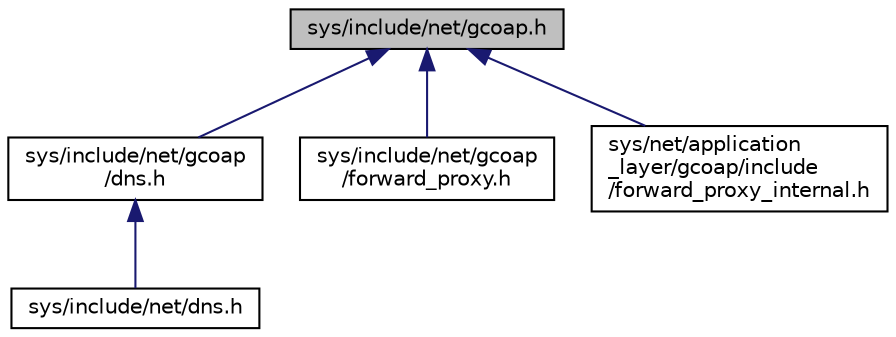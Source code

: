 digraph "sys/include/net/gcoap.h"
{
 // LATEX_PDF_SIZE
  edge [fontname="Helvetica",fontsize="10",labelfontname="Helvetica",labelfontsize="10"];
  node [fontname="Helvetica",fontsize="10",shape=record];
  Node1 [label="sys/include/net/gcoap.h",height=0.2,width=0.4,color="black", fillcolor="grey75", style="filled", fontcolor="black",tooltip="gcoap definition"];
  Node1 -> Node2 [dir="back",color="midnightblue",fontsize="10",style="solid",fontname="Helvetica"];
  Node2 [label="sys/include/net/gcoap\l/dns.h",height=0.2,width=0.4,color="black", fillcolor="white", style="filled",URL="$gcoap_2dns_8h.html",tooltip="gcoap_dns definitions"];
  Node2 -> Node3 [dir="back",color="midnightblue",fontsize="10",style="solid",fontname="Helvetica"];
  Node3 [label="sys/include/net/dns.h",height=0.2,width=0.4,color="black", fillcolor="white", style="filled",URL="$dns_8h.html",tooltip="Generic DNS values."];
  Node1 -> Node4 [dir="back",color="midnightblue",fontsize="10",style="solid",fontname="Helvetica"];
  Node4 [label="sys/include/net/gcoap\l/forward_proxy.h",height=0.2,width=0.4,color="black", fillcolor="white", style="filled",URL="$forward__proxy_8h.html",tooltip="Definitions for the GCoAP forward proxy."];
  Node1 -> Node5 [dir="back",color="midnightblue",fontsize="10",style="solid",fontname="Helvetica"];
  Node5 [label="sys/net/application\l_layer/gcoap/include\l/forward_proxy_internal.h",height=0.2,width=0.4,color="black", fillcolor="white", style="filled",URL="$forward__proxy__internal_8h.html",tooltip="Definitions for the GCoAP forward proxy internal communication."];
}
